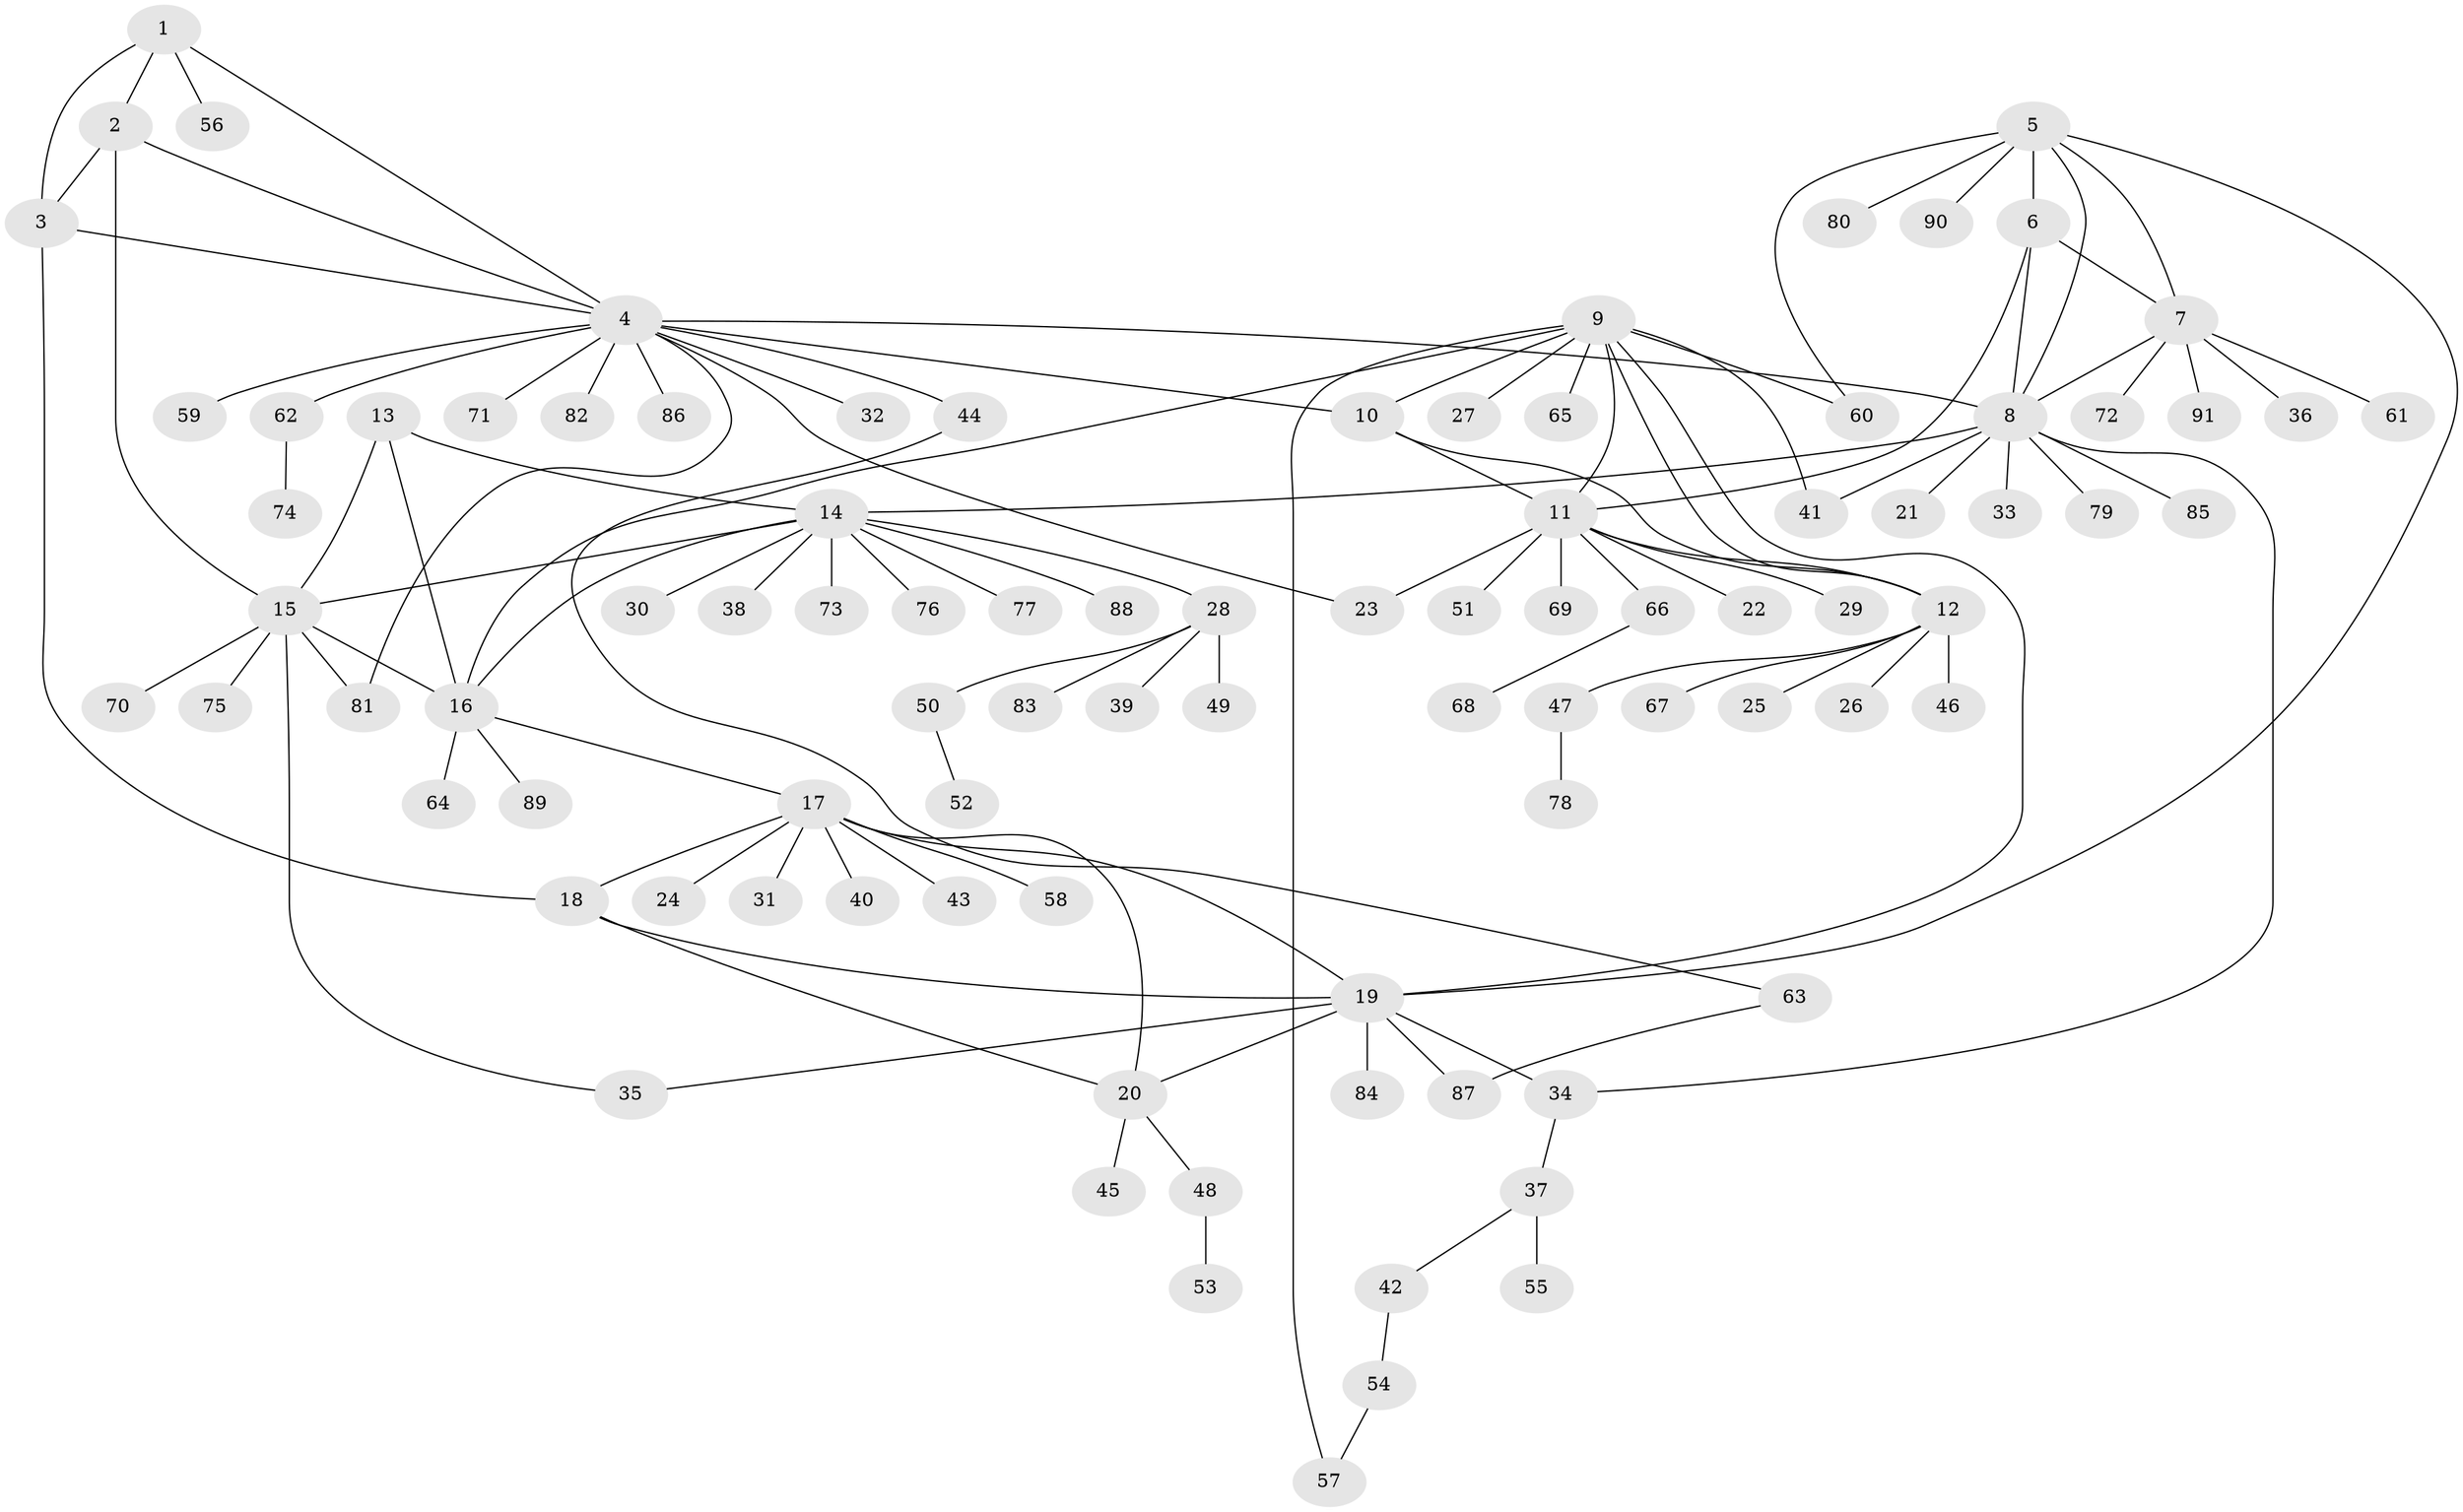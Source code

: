 // Generated by graph-tools (version 1.1) at 2025/02/03/09/25 03:02:32]
// undirected, 91 vertices, 119 edges
graph export_dot {
graph [start="1"]
  node [color=gray90,style=filled];
  1;
  2;
  3;
  4;
  5;
  6;
  7;
  8;
  9;
  10;
  11;
  12;
  13;
  14;
  15;
  16;
  17;
  18;
  19;
  20;
  21;
  22;
  23;
  24;
  25;
  26;
  27;
  28;
  29;
  30;
  31;
  32;
  33;
  34;
  35;
  36;
  37;
  38;
  39;
  40;
  41;
  42;
  43;
  44;
  45;
  46;
  47;
  48;
  49;
  50;
  51;
  52;
  53;
  54;
  55;
  56;
  57;
  58;
  59;
  60;
  61;
  62;
  63;
  64;
  65;
  66;
  67;
  68;
  69;
  70;
  71;
  72;
  73;
  74;
  75;
  76;
  77;
  78;
  79;
  80;
  81;
  82;
  83;
  84;
  85;
  86;
  87;
  88;
  89;
  90;
  91;
  1 -- 2;
  1 -- 3;
  1 -- 4;
  1 -- 56;
  2 -- 3;
  2 -- 4;
  2 -- 15;
  3 -- 4;
  3 -- 18;
  4 -- 8;
  4 -- 10;
  4 -- 23;
  4 -- 32;
  4 -- 44;
  4 -- 59;
  4 -- 62;
  4 -- 71;
  4 -- 81;
  4 -- 82;
  4 -- 86;
  5 -- 6;
  5 -- 7;
  5 -- 8;
  5 -- 19;
  5 -- 60;
  5 -- 80;
  5 -- 90;
  6 -- 7;
  6 -- 8;
  6 -- 11;
  7 -- 8;
  7 -- 36;
  7 -- 61;
  7 -- 72;
  7 -- 91;
  8 -- 14;
  8 -- 21;
  8 -- 33;
  8 -- 34;
  8 -- 41;
  8 -- 79;
  8 -- 85;
  9 -- 10;
  9 -- 11;
  9 -- 12;
  9 -- 16;
  9 -- 19;
  9 -- 27;
  9 -- 41;
  9 -- 57;
  9 -- 60;
  9 -- 65;
  10 -- 11;
  10 -- 12;
  11 -- 12;
  11 -- 22;
  11 -- 23;
  11 -- 29;
  11 -- 51;
  11 -- 66;
  11 -- 69;
  12 -- 25;
  12 -- 26;
  12 -- 46;
  12 -- 47;
  12 -- 67;
  13 -- 14;
  13 -- 15;
  13 -- 16;
  14 -- 15;
  14 -- 16;
  14 -- 28;
  14 -- 30;
  14 -- 38;
  14 -- 73;
  14 -- 76;
  14 -- 77;
  14 -- 88;
  15 -- 16;
  15 -- 35;
  15 -- 70;
  15 -- 75;
  15 -- 81;
  16 -- 17;
  16 -- 64;
  16 -- 89;
  17 -- 18;
  17 -- 19;
  17 -- 20;
  17 -- 24;
  17 -- 31;
  17 -- 40;
  17 -- 43;
  17 -- 58;
  18 -- 19;
  18 -- 20;
  19 -- 20;
  19 -- 34;
  19 -- 35;
  19 -- 84;
  19 -- 87;
  20 -- 45;
  20 -- 48;
  28 -- 39;
  28 -- 49;
  28 -- 50;
  28 -- 83;
  34 -- 37;
  37 -- 42;
  37 -- 55;
  42 -- 54;
  44 -- 63;
  47 -- 78;
  48 -- 53;
  50 -- 52;
  54 -- 57;
  62 -- 74;
  63 -- 87;
  66 -- 68;
}
